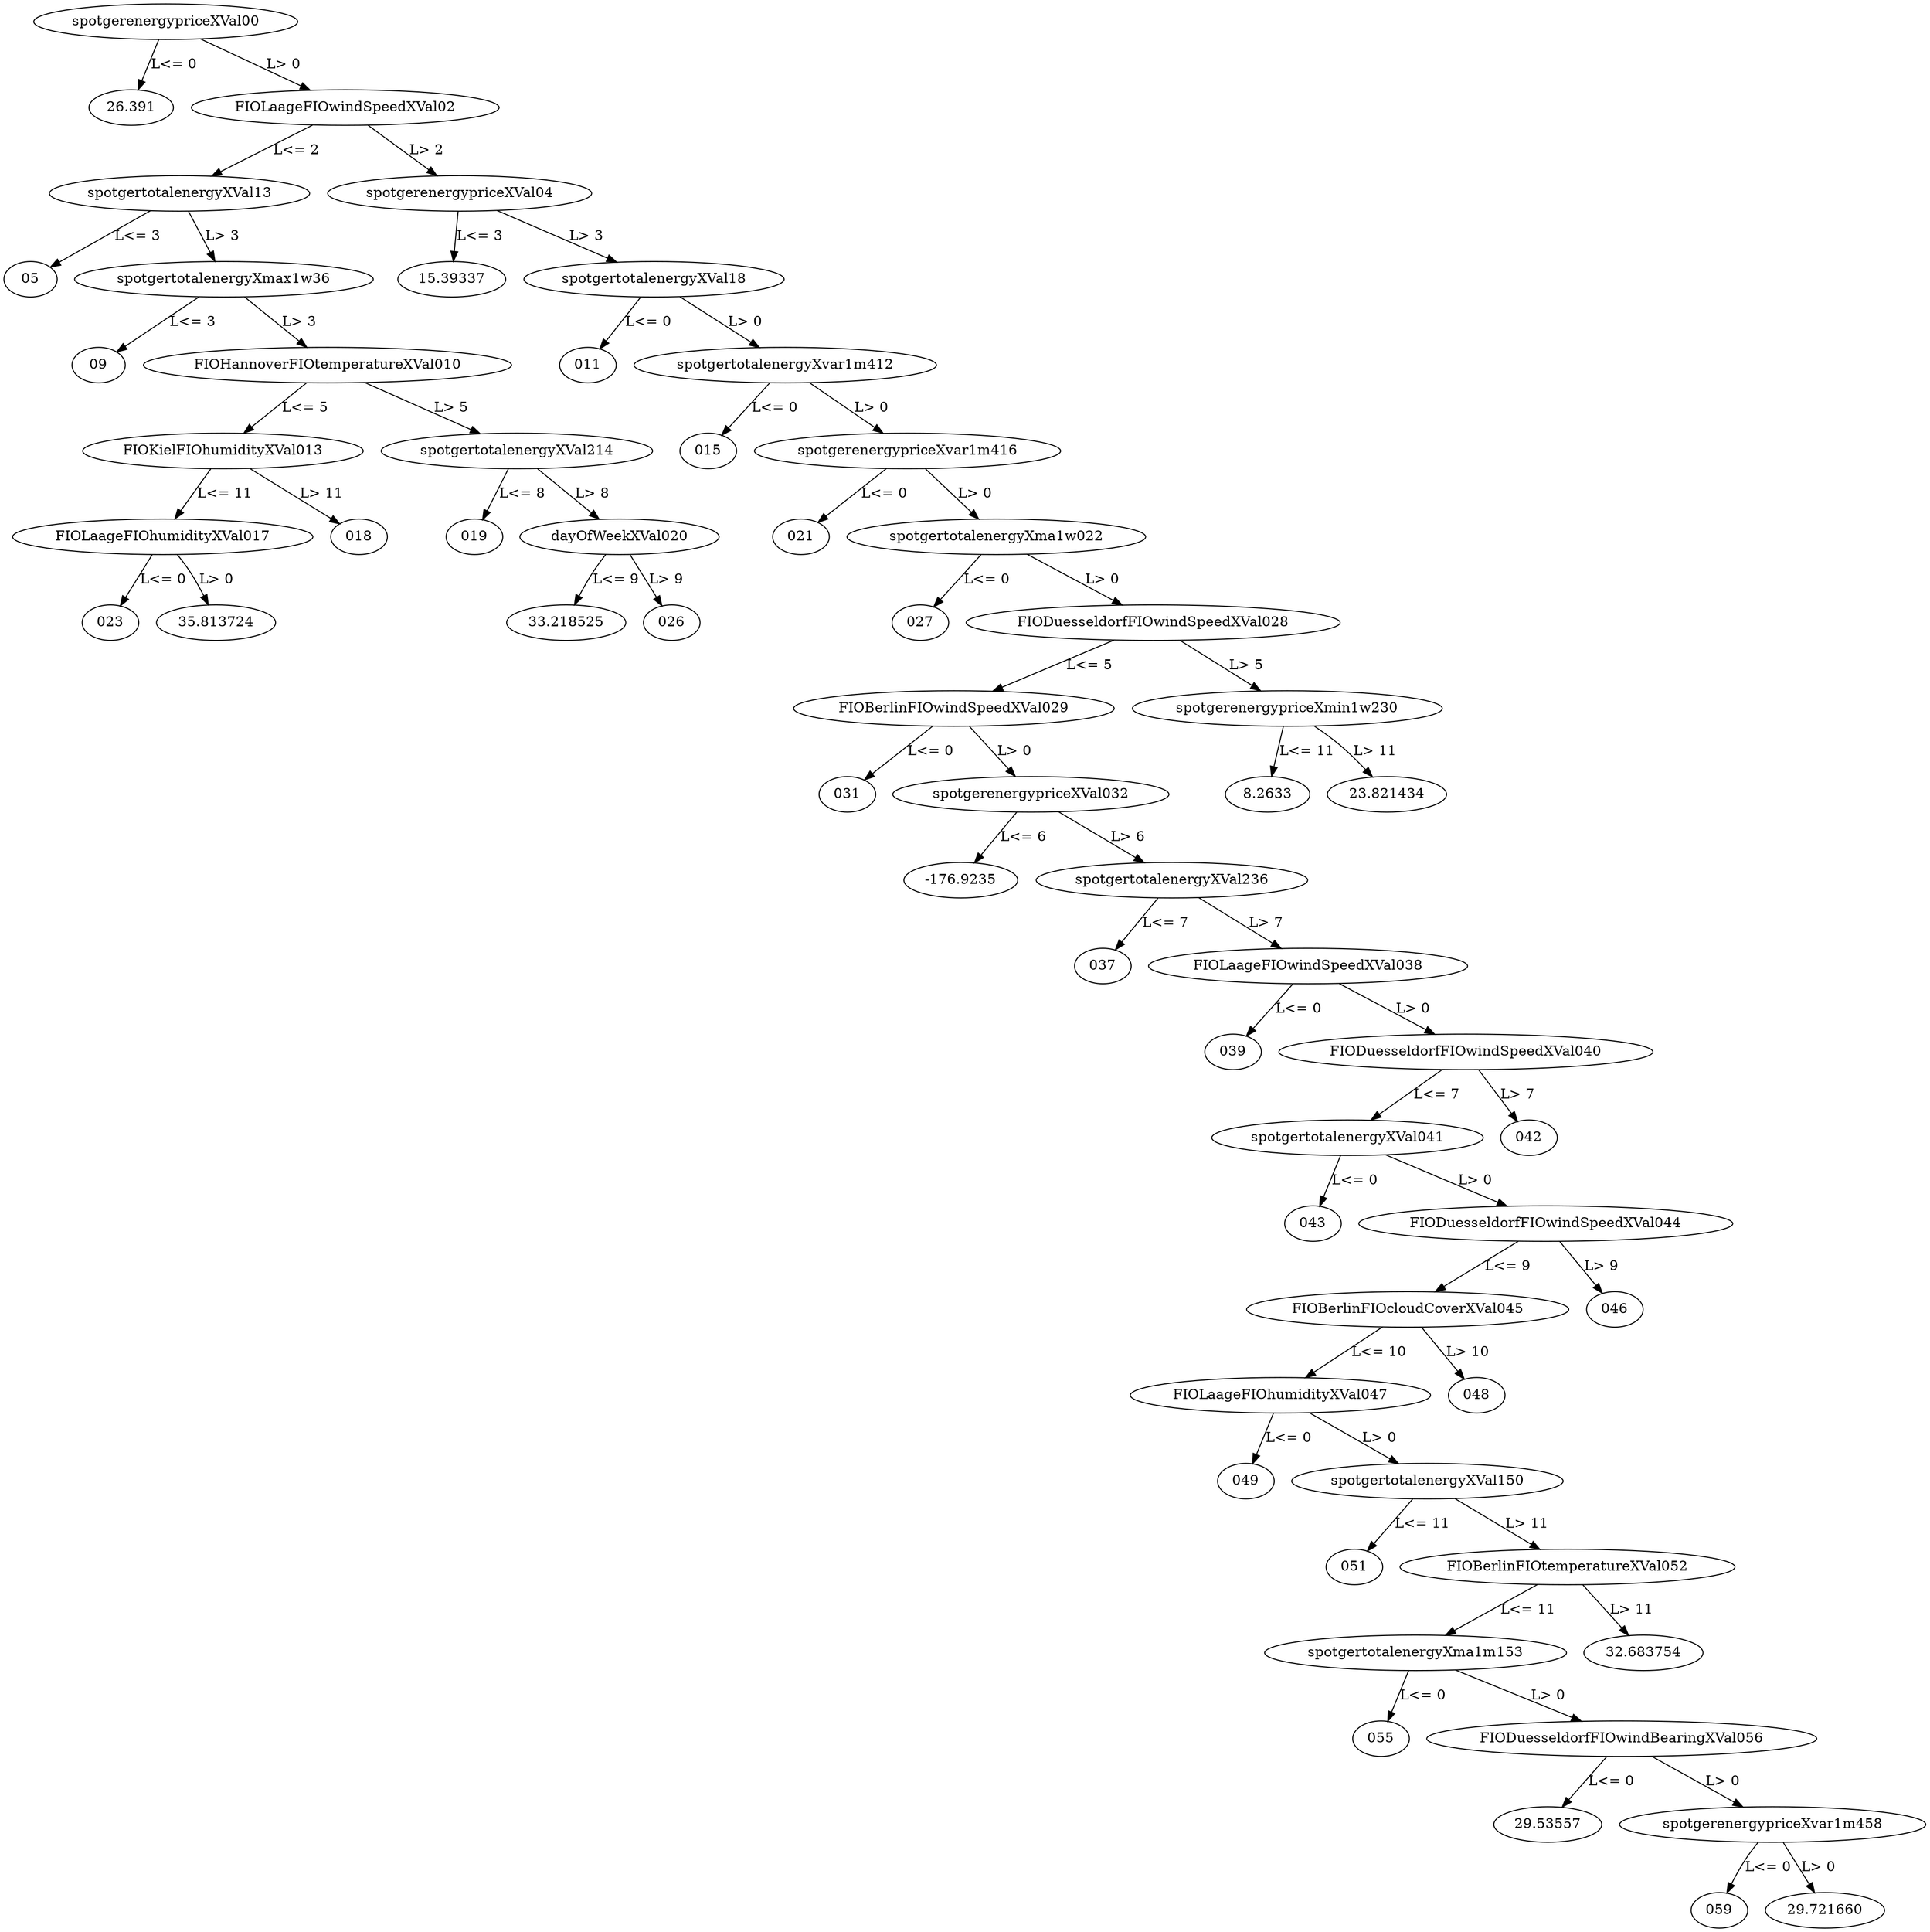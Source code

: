 digraph dt_fig {
	spotgerenergypriceXVal00 -> "26.391" [label="L<= 0"];
	spotgerenergypriceXVal00 -> FIOLaageFIOwindSpeedXVal02 [label="L> 0"];
	FIOLaageFIOwindSpeedXVal02 -> spotgertotalenergyXVal13 [label="L<= 2"];
	FIOLaageFIOwindSpeedXVal02 -> spotgerenergypriceXVal04 [label="L> 2"];
	spotgertotalenergyXVal13 -> "05" [label="L<= 3"];
	spotgertotalenergyXVal13 -> spotgertotalenergyXmax1w36 [label="L> 3"];
	spotgerenergypriceXVal04 -> "15.39337" [label="L<= 3"];
	spotgerenergypriceXVal04 -> spotgertotalenergyXVal18 [label="L> 3"];
	spotgertotalenergyXmax1w36 -> "09" [label="L<= 3"];
	spotgertotalenergyXmax1w36 -> FIOHannoverFIOtemperatureXVal010 [label="L> 3"];
	spotgertotalenergyXVal18 -> "011" [label="L<= 0"];
	spotgertotalenergyXVal18 -> spotgertotalenergyXvar1m412 [label="L> 0"];
	FIOHannoverFIOtemperatureXVal010 -> FIOKielFIOhumidityXVal013 [label="L<= 5"];
	FIOHannoverFIOtemperatureXVal010 -> spotgertotalenergyXVal214 [label="L> 5"];
	spotgertotalenergyXvar1m412 -> "015" [label="L<= 0"];
	spotgertotalenergyXvar1m412 -> spotgerenergypriceXvar1m416 [label="L> 0"];
	FIOKielFIOhumidityXVal013 -> FIOLaageFIOhumidityXVal017 [label="L<= 11"];
	FIOKielFIOhumidityXVal013 -> "018" [label="L> 11"];
	spotgertotalenergyXVal214 -> "019" [label="L<= 8"];
	spotgertotalenergyXVal214 -> dayOfWeekXVal020 [label="L> 8"];
	spotgerenergypriceXvar1m416 -> "021" [label="L<= 0"];
	spotgerenergypriceXvar1m416 -> spotgertotalenergyXma1w022 [label="L> 0"];
	FIOLaageFIOhumidityXVal017 -> "023" [label="L<= 0"];
	FIOLaageFIOhumidityXVal017 -> "35.813724" [label="L> 0"];
	dayOfWeekXVal020 -> "33.218525" [label="L<= 9"];
	dayOfWeekXVal020 -> "026" [label="L> 9"];
	spotgertotalenergyXma1w022 -> "027" [label="L<= 0"];
	spotgertotalenergyXma1w022 -> FIODuesseldorfFIOwindSpeedXVal028 [label="L> 0"];
	FIODuesseldorfFIOwindSpeedXVal028 -> FIOBerlinFIOwindSpeedXVal029 [label="L<= 5"];
	FIODuesseldorfFIOwindSpeedXVal028 -> spotgerenergypriceXmin1w230 [label="L> 5"];
	FIOBerlinFIOwindSpeedXVal029 -> "031" [label="L<= 0"];
	FIOBerlinFIOwindSpeedXVal029 -> spotgerenergypriceXVal032 [label="L> 0"];
	spotgerenergypriceXmin1w230 -> "8.2633" [label="L<= 11"];
	spotgerenergypriceXmin1w230 -> "23.821434" [label="L> 11"];
	spotgerenergypriceXVal032 -> "-176.9235" [label="L<= 6"];
	spotgerenergypriceXVal032 -> spotgertotalenergyXVal236 [label="L> 6"];
	spotgertotalenergyXVal236 -> "037" [label="L<= 7"];
	spotgertotalenergyXVal236 -> FIOLaageFIOwindSpeedXVal038 [label="L> 7"];
	FIOLaageFIOwindSpeedXVal038 -> "039" [label="L<= 0"];
	FIOLaageFIOwindSpeedXVal038 -> FIODuesseldorfFIOwindSpeedXVal040 [label="L> 0"];
	FIODuesseldorfFIOwindSpeedXVal040 -> spotgertotalenergyXVal041 [label="L<= 7"];
	FIODuesseldorfFIOwindSpeedXVal040 -> "042" [label="L> 7"];
	spotgertotalenergyXVal041 -> "043" [label="L<= 0"];
	spotgertotalenergyXVal041 -> FIODuesseldorfFIOwindSpeedXVal044 [label="L> 0"];
	FIODuesseldorfFIOwindSpeedXVal044 -> FIOBerlinFIOcloudCoverXVal045 [label="L<= 9"];
	FIODuesseldorfFIOwindSpeedXVal044 -> "046" [label="L> 9"];
	FIOBerlinFIOcloudCoverXVal045 -> FIOLaageFIOhumidityXVal047 [label="L<= 10"];
	FIOBerlinFIOcloudCoverXVal045 -> "048" [label="L> 10"];
	FIOLaageFIOhumidityXVal047 -> "049" [label="L<= 0"];
	FIOLaageFIOhumidityXVal047 -> spotgertotalenergyXVal150 [label="L> 0"];
	spotgertotalenergyXVal150 -> "051" [label="L<= 11"];
	spotgertotalenergyXVal150 -> FIOBerlinFIOtemperatureXVal052 [label="L> 11"];
	FIOBerlinFIOtemperatureXVal052 -> spotgertotalenergyXma1m153 [label="L<= 11"];
	FIOBerlinFIOtemperatureXVal052 -> "32.683754" [label="L> 11"];
	spotgertotalenergyXma1m153 -> "055" [label="L<= 0"];
	spotgertotalenergyXma1m153 -> FIODuesseldorfFIOwindBearingXVal056 [label="L> 0"];
	FIODuesseldorfFIOwindBearingXVal056 -> "29.53557" [label="L<= 0"];
	FIODuesseldorfFIOwindBearingXVal056 -> spotgerenergypriceXvar1m458 [label="L> 0"];
	spotgerenergypriceXvar1m458 -> "059" [label="L<= 0"];
	spotgerenergypriceXvar1m458 -> "29.721660" [label="L> 0"];
}
